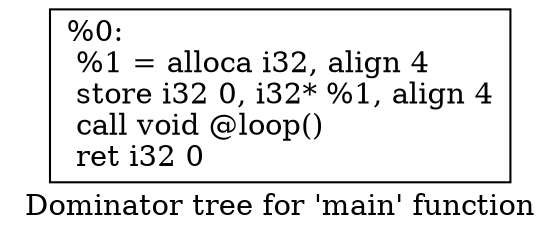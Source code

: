 digraph "Dominator tree for 'main' function" {
	label="Dominator tree for 'main' function";

	Node0x7f06d0 [shape=record,label="{%0:\l  %1 = alloca i32, align 4\l  store i32 0, i32* %1, align 4\l  call void @loop()\l  ret i32 0\l}"];
}
